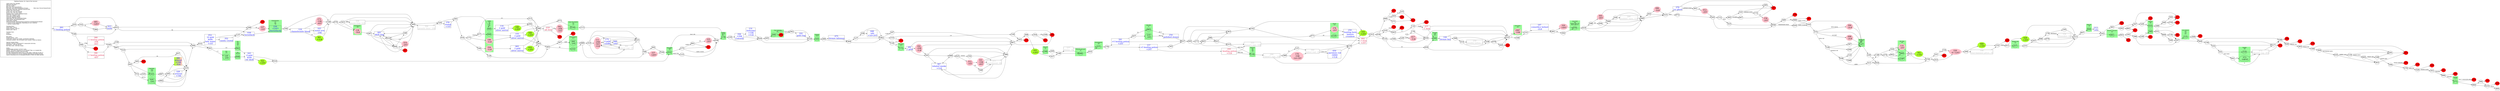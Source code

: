 digraph {
	rankdir=LR
	mclimit=50
	nodesep=.3
	ranksep=.4
	node [height=.7
		width=.7
		shape=ellipse
		margin=0]
	edge[weight=5]
	stylesheet="../style.css"
	
	title [label = "Fighting Fantasy 26: Crypt of the Sorcerer\n\n \
		Light Green Fill: Benefits\l \
		Pink Fill: Penalties\l \
		Red Fill: Death\l \
		Blue Text: Key Items/Events\l \
		Red Text: Lost Items\Negative Eventsl \
		Blue Line: Forced Items/Events\l \
		Light Blue Text/Line: Optional Items/Events\l \
		Purple Line: Dice Events\l \
		Green Line: Stat Test Passed\l \
		Brown Line: Stat Test Failed\l \
		Magenta Line: Combat Related Events\l \
		Grey Text: Numeric Code\l \
		Grey Line: Hidden Option\l \
		Gold Fill: Required Nodes\l \
		Light Blue Fill: Recommended Nodes\l \
		Gold Outline: Recommended Path\l \
		Green Box: Combat\l \
		SK/ST/LK/AT/AR: Skill/Stamina/Luck/Attack Strength/Attack Round\l \
		?: Chance of this happening, depending on text condition\l \
		*: Special Combat Rules\l\l \
		Starting Stats:\l \
		Initial Skill: 1d6+6\l \
		Initial Stamina: 2d6+12\l \
		Initial Luck: 1d6+6\l\l \
		Starting Gear:\l \
		sword\l \
		backpack\l\l \
		Key Items:\l \
		healing potion: +4ST\l \
		numb arm: Cannot use shield, specifically Defender.\l \
		cowardice helmet: Test SK before each combat. Death on failure.\l\l \
		Special Combat Rules:\l \
		Demonic Servant: Destroyed if 2 consecutive AR wins.\l \
		Iron-Eater: -1SK per AR lost.\l \
		Rat Man (238): -2AT first round.\l\l \
		Notes:\l \
		Walkthrough assumes 12/24/12 stats.\l \
		Maybe +SK items should go to AS instead? That, or a loaded die.\l \
		We get armour to avoid a luck test later.\l \
		We skip Chameleonite blood since it only skips a skill test at SK&ge;11.\l \
		We rescue Budron for luck for dodging lightning and killing Razaak.\l \
		Spend remaining luck on damaging Razaak to finish the fight quicker.\l \
		"
		shape = "box"
		margin = 0.1]
		
	subgraph Boost {
		node [style = "filled" color = "greenyellow"]
		//boo1 [label = "\N\n text"]
		//boo3 [label = "\N\n text"]
		028 [label = "\N\n +2ST"]
		032 [label = "\N\n +2ST"]
		046 [label = "\N\n +2ST"]
		049 [label = "\N\n +1ST"]
		103 [label = "\N\n +2ST"]
		140 [label = "\N\n +2ST"]
		316 [label = "\N\n +2ST"]
		322 [label = "\N\n +2ST"]
		342 [label = "\N\n +1ST"]
		361 [label = "\N\n +1LK"]
		//bstt
	}

	subgraph Damage {
		node [style = "filled" color = "pink"]
		//dam1 [label = "\N\n text"]
		//dam3 [label = "\N\n text"]
		012 [label = "\N\n -2ST"]
		017 [label = "\N\n -1LK"]
		042 [label = "\N\n -2SK\n -1ST"]
		085 [label = "\N\n -1dST"]
		086 [label = "\N\n -3LK"]
		098 [label = "\N\n -2LK"]
		107 [label = "\N\n -1ST"]
		111 [label = "\N\n -2SK\n -5ST\n -1LK"]
		133 [label = "\N\n -2ST"]
		134 [label = "\N\n -3LK"]
		158 [label = "\N\n -2ST"]
		161 [label = "\N\n -1SK\n -6ST"]
		170 [label = "\N\n -1SK\n -1d+3ST"]
		182 [label = "\N\n -2SK\n -1LK"]
		190 [label = "\N\n -1LK"]
		226 [label = "\N\n -0~12ST"]
		272 [label = "\N\n -1SK\n -4ST"]
		296 [label = "\N*\n -1SK"]
		305 [label = "\N\n -4ST"]
		312 [label = "\N\n -1ST"]
		314 [label = "\N\n -2ST"]
		320 [label = "\N\n -1dST"]
		335 [label = "\N\n -2ST"]
		337 [label = "\N\n -1dST"]
		350 [label = "\N\n -1LK"]
		378 [label = "\N\n -2ST"]
		394 [label = "\N\n -2LK"]
		//ddgg
	}
	
	subgraph Death {
		node [style = "filled" color = "red"]
		//ddt
		//ddt2
		//monddt
		//monddt2
		003
		004
		013
		014
		015
		027
		051
		058
		064
		106
		110
		114
		117
		125
		136
		145
		149
		164
		174
		177
		186
		201
		209
		218
		223
		224
		227
		236
		242
		247
		248
		251
		259
		263
		267
		270
		307
		317
		321
		325
		334
		357
		374
		385
		393
		399
	}

	subgraph Key_Item {
		node [fontcolor = "blue" shape = "rect"]
		/*
		key1 [label = "\N\n info" tooltip = "info text"]
		key2 [label = "\N\n text"]
		key3 [label = "\N\n text"]
		key4 [fontcolor = "crimson" label = "\N\n -text"]
		boo2 [class = "bst" label = "\N\n text"]
		boo4 [class = "bst" label = "\N\n text"]
		boo5 [class = "bst" label = "\N\n text"]
		dam2 [class = "ddg" label = "\N\n text"]
		dam4 [class = "ddg" label = "\N\n text"]
		dam5 [class = "ddg" label = "\N\n text"]
		opt
		opt2 [class = "bst"]
		opt3 [class = "bst"]
		*/
		001 [label = "\N\n 5 healing potion"]
		023 [label = "\N\n knife"]
		039 [label = "\N\n horseback"]
		048 [class = "bst" label = "\N\n info\n +1d+2ST" tooltip = "beware boulder beast"]
		050 [class = "bst" label = "\N\n paralysis rod\n rabbit\n +1LK"]
		052 [class = "bst" label = "\N\n 10 gold\n knife\n holy water\n +1ST"]
		065 [label = "\N\n 2 gold\n silver mirror"]
		075 [label = "\N\n bronze talisman"]
		102 [label = "\N\n gold ring"]
		116 [label = "\N\n 2 gold\n silver mirror"]
		124 [label = "\N\n chameleonite blood"]
		131 [class = "bst" label = "\N\n Defender\n +1SK\n +1LK"]
		144 [label = "\N\n bronze key"]
		155 [label = "\N\n 2 gold\n silver mirror"]
		157 [class = "bst" label = "\N\n =5 healing potion\n +2ST"]
		163 [class = "ddg" label = "\N\n numb arm\n -2SK"]
		175 [label = "\N\n 4 gold\n candle"]
		197 [class = "ddg" label = "\N\n cowardice helmet\n -2LK"]
		212 [label = "\N\n info" tooltip = "immediately escape after defeating Razaak"]
		239 [label = "\N\n +2AT?\n (horseback)"]
		243 [label = "\N\n 6 gold\n knife\n rat skull"]
		250 [label = "\N\n hunting horn\n lantern\n crossbow"]
		254 [label = "\N\n polished stones"]
		265 [label = "\N\n skull ring"]
		268 [label = "\N\n info" tooltip = "western flatlands"]
		282 [label = "\N\n 1 gold"]
		328 [class = "bst" label = "\N\n armour\n +1SK"]
		376 [class = "bst" label = "\N\n rested\n +1ST"]
		341 [class = "bst" label = "\N\n =5 healing potion\n +2ST"]
		352 [label = "\N\n sanity crystal"]
		358 [class = "bst" label = "\N\n +2SK\n (!sword)"]
		367 [class = "bst" label = "\N\n inhaled smoke\n +1LK"]
		379 [label = "\N\n ice ghost"]
		380 [style = "filled" color = "greenyellow:pink" label = "\N\n armour\n +1SK\n -3LK"]
		//kkyy
	}
	
	subgraph Key_Loss {
		node [fontcolor = "crimson" shape = "rect"]
		018 [label = "\N\n -all item"]
		092 [class = "bst" label = "\N\n -3 item\n +2ST"]
		244 [class = "bst" label = "\N\n -healing potion\n +1LK"]
		277 [label = "\N\n -1 item"]
		346 [class = "ddg" label = "\N\n -1 healing potion\n -4ST"]
		388 [class = "ddg" label = "\N\n -1 healing potion\n -2SK\n -6ST"]
		//kkll
	}

	subgraph Key_Word {
		node [fontcolor = "grey" shape = "rect"]
		//wrd1 [label = "\N\n text"]
		//wrd2 [label = "\N\n text"]
		//wrd3 [label = "\N\n text"]
		074 [label = "\N\n identity tag: 283"]
		198 [label = "\N\n war-hammer price: 35"]
		208 [label = "\N\n moon ring: 123"]
		211 [label = "\N\n parchment: 66"]
		237 [label = "\N\n Suma: 11"]
		256 [label = "\N\n zombie tattoo: 5"]
		266 [label = "\N\n hobbits' ears: 119"]
		290 [label = "\N\n Tamal's age: 108"]
		300 [label = "\N\n silver rod: 13"]
		306 [label = "\N\n granite door: 184"]
		333 [label = "\N\n Tamal's age: 108"]
		336 [label = "\N\n Hamakei: 66"]
		360 [label = "\N\n silver rod: 37"]
		//pwdd
	}
	
	subgraph Combat {
		style = "filled" color = "palegreen"
		/*
		subgraph cluster_00 {
			label = "Monster\n 0/0\n 0/0"
			mon1 [label = "\N\n text"]
			mon2 [shape = "rect" class = "kky" label = "\N\n text"]
			mon3 [label = "\N\n text"]
			mon4 [shape = "rect" class = "kky" label = "\N\n text"]
			mon5 [shape = "rect" class = "kky" label = "\N\n text"]
			monboo1 [class = "bst" label = "\N\n text"]
			monboo2 [shape = "rect" class = "bst kky" label = "\N\n text"]
			monboo3 [class = "bst" label = "\N\n text"]
			monboo4 [shape = "rect" class = "bst kky" label = "\N\n text"]
			monboo5 [shape = "rect" class = "bst kky" label = "\N\n text"]
			mondam1 [class = "ddg" label = "\N\n text"]
			mondam2 [shape = "rect" class = "ddg kky" label = "\N\n text"]
			mondam3 [class = "ddg" label = "\N\n text"]
			mondam4 [shape = "rect" class = "ddg kky" label = "\N\n text"]
			mondam5 [shape = "rect" class = "ddg kky" label = "\N\n text"]
			monopt [shape = "rect" class = "bst kky"]
			monddt
			monopt2 [shape = "rect" class = "bst kky"]
			monddt2
			monopt3 [shape = "rect" class = "bst kky"]
		}
		*/
		subgraph cluster_01 {
			label = "Goblin\n 5/5\n 5/6\n 6/5\n 6/6"
			006
			060
			190
			350
		}
		
		subgraph cluster_02 {
			label = "Orc\n 6/6 6/5"
			008
		}
		
		subgraph cluster_03 {
			label = "Rad-Hulk\n 10/5\n 10/6"
			020 [label = "\N\n -2AT"]
			143
		}
		
		subgraph cluster_04 {
			label = "Wild Elf\n 7/6"
			044
		}
		
		subgraph cluster_06 {
			label = "Orc\n 6/5\n 6/6\n 6/5"
			062
		}
		
		subgraph cluster_07 {
			label = "Demonic Servant*\n 8/7"
			068
		}
		
		subgraph cluster_08 {
			label = "Rat Man\n 5/6"
			069
			133
			238 [label = "\N*"]
		}
		
		subgraph cluster_09 {
			label = "Cave Troll\n 8/9\n Symm (ally) 10/-\n Borri (ally) 9/-"
			079
		}
		
		subgraph cluster_10 {
			label = "Demonic Servant*\n 8/7"
			081
		}
		
		subgraph cluster_11 {
			label = "Ape Man\n 8/7"
			083
			219 [label = "\N\n -2AT"]
		}
		
		subgraph cluster_12 {
			label = "Doragar\n 9/9\n 9/10"
			090
		}
		
		subgraph cluster_13 {
			label = "Lava Demon\n 6/4\n 5/4\n 6/4"
			115
		}
		
		subgraph cluster_14 {
			label = "Orc\n 6/5"
			120 [label = "\N\n -2AT"]
		}
		
		subgraph cluster_15 {
			label = "Dwarf\n 7/7"
			126
			378
		}
		
		subgraph cluster_17 {
			label = "Bonekeeper\n 5/6"
			134
		}
		
		subgraph cluster_18 {
			label = "Skeleton\n 6/5\n 6/6\n 5/6"
			139
		}
		
		subgraph cluster_20 {
			label = "Gargantis\n 12/24"
			147
		}
		
		subgraph cluster_21 {
			label = "Giant Fire Beetle\n 5/4\n 5/4"
			150
		}
		
		subgraph cluster_22 {
			label = "Centaur\n 10/10"
			165
		}
		
		subgraph cluster_23 {
			label = "Hill Giant\n 9/10"
			173
		}
		
		subgraph cluster_24 {
			label = "Griffin\n 10/10"
			178
		}
		
		subgraph cluster_26 {
			label = "Wild Elf\n 6/5"
			196
		}
		
		subgraph cluster_28 {
			label = "Wood Demon\n 9/10"
			232
			260 [label = "\N\n -2AT"]
		}
		
		subgraph cluster_30 {
			label = "Chameleonite\n 7/7\n 6/6\n 7/6"
			239
		}
		
		subgraph cluster_31 {
			label = "Werewolf\n 8/9"
			252
		}
		
		subgraph cluster_32 {
			label = "Vampire Bat\n 5/4"
			257
		}
		
		subgraph cluster_34 {
			label = "Razzak\n 12/20"
			271
		}
		
		subgraph cluster_35 {
			label = "Iron-Eater\n 4/5"
			296
		}
		
		subgraph cluster_36 {
			label = "Clay Golem*\n 8/9"
			299
			393
		}
		
		subgraph cluster_37 {
			label = "Zombie\n 6/6"
			318
			373 [label = "\N\n -1dEST"]
		}
		
		subgraph cluster_38 {
			label = "Hellcat\n 8/8"
			340
			355
		}
		
		subgraph cluster_42 {
			label = "Demonspawn\n 6/6"
			377
		}
	}

	subgraph Optional {
		node [shape = "rect" class = "opt kky"]
		/*
		opt [class = "opt kky"]
		monopt [class = "opt kky"]
		opt2 [class = "opt kky"]
		monopt2 [class = "opt kky"]
		opt3 [class = "opt kky"]
		monopt3 [class = "opt kky"]
		optt
		*/
	}
	
	subgraph Path {
		node [class = "path" penwidth = 3 color = "gold"]
		/*
		txt2
		key2 [class = "path"]
		wrd2 [class = "path"]
		key3
		wrd3
		boo3 [class = "path"]
		boo4 [class = "path bst"]
		boo5
		dam3 [class = "path"]
		dam4 [class = "path ddg"]
		dam5
		monboo3 [class = "path bst"]
		monboo4 [class = "path bst kky"]
		monboo5
		mondam3 [class = "path ddg"]
		mondam4 [class = "path ddg kky"]
		mondam5
		mon3 [class = "path"]
		mon4 [class = "path kky"]
		ddt2 [class = "path"]
		opt3 [class = "path opt kky"]
		monddt2 [class = "path"]
		monopt3 [class = "path opt kky"]
		pptt
		*/

		/*
		369
		306
		324



		178 [class = "path"]
		230
		358 [class = "path bst"]
		131
		029
		205
		299 [class = "path"]
		362
		102
		339
		165 [class = "path"]
		289
		304
		127
		258
		048 [class = "path bst"]
		382
		118
		173 [class = "path"]
		282 [class = "path"]
		241
		367



		211
		386
		067
		183
		308
		103 [class = "path"]
		327
		148
		237
		377 [class = "path"]


		

		074
		199
		026
		183
		189
		364
		035
		119
		005
		108
		184
		276
		326
		351
		066
		271 [class = "path"]
		081
		233
		400
		*/
	}
	
	subgraph Required {
		node [shape = "rect" class = "req kky"]
		/*
		key3 [class = "req kky"]
		wrd3 [class = "req kky"]
		boo5 [class = "req kky"]
		dam5 [class = "req kky"]
		monboo5 [class = "req kky"]
		mondam5 [class = "req kky"]
		mon5 [class = "req kky"]
		*/

		/*
		074 [class = "req pwd"]
		102 [class = "req kky"]
		131 [class = "req kky"]
		211 [class = "req pwd"]
		237 [class = "req pwd"]
		306 [class = "req pwd"]
		367 [class = "req kky"]
		*/
		400 [class = "req" shape = "octagon"]
	}
	
	subgraph Required2 {
		node [shape = "rect" class = "req2 kky"]
		//req2 [class = "req2 kky"]
	}
	/*
	mon1 -> mon2 -> mon3 -> mon4 -> mon5 [penwidth = 3]
	boo1 -> boo2 -> boo3 -> boo4 -> boo5 [penwidth = 3]
	dam1 -> dam2 -> dam3 -> dam4 -> dam5 [penwidth = 3]
	txt1 -> key1 -> txt2 -> key2 -> key3 -> key4
	wrd1 -> wrd2 -> wrd3
	opt -> ddt -> opt2 -> ddt2 -> opt3
	monboo1 -> monboo2 -> monboo3 -> monboo4 -> monboo5
	mondam1 -> mondam2 -> mondam3 -> mondam4 -> mondam5
	monopt -> monddt -> monopt2 -> monddt2 -> monopt3

	myTitle -> z001 [penwidth = 3]
	z001 -> z002 [class = "dice" label = "1-3"]
	z001 -> z003 [class = "dice" label = "4-6"]
	z002 -> z004 [class = "pass" label = "LK"]
	z002 -> z005 [class = "fail"]
	z003 -> z006 [dir = "both"]
	z004 -> z007 [class = "req" label = "req"]
	z004 -> z008 [class = "opt" label = "-opt"]
	z005 -> z009 [class = "pwd" label = "info"]
	z009 -> z010 [class = "err" label = "error(?)"]
	z010 -> z011 [class = "cbt" label = "escape"]
	z011 -> z012 [class = "skl" label = "spell"]
	{
		rank = same
		z003
		z006
	}
	*/
	title -> 001
	001 -> 255
	001 -> 146
	002 -> 133 [class = "dice" label = "1-3"]
	002 -> 069 [class = "dice" label = "4-6"]
	003
	004
	005 -> 108 [class = "pwd" label = "Tamal's age"]
	005 -> 303
	006 -> 155
	007 -> 044
	007 -> 162
	008 -> 243
	009 -> 130
	009 -> 169
	010 -> 094
//	010 -> 265
	010 -> 369
	011 -> 257
	011 -> 028
	012 -> 245
	013
	014
	015
	016 -> 171
	016 -> 100
	017 -> 030
	018 -> 042 [class = "pass" label = "LK"]
	018 -> 224 [class = "fail"]
	019 -> 188
	019 -> 366
	019 -> 040
	020 -> 235
	020 -> 082
	021 -> 215
	021 -> 363
	022 -> 342
	022 -> 279
	023 -> 053
	024 -> 193 [class = "req" label = "sanity crystal"]
	024 -> 307
	025 -> 192 [class = "req" label = "armour"]
	025 -> 312
	026 -> 283 [class = "pwd" label = "identity tag"]
	026 -> 136
	027
	028 -> 167
	028 -> 313
	029 -> 205
	029 -> 339
	030 -> 222
	030 -> 090
	031 -> 009
	031 -> 297
	032 -> 203
	032 -> 280
	033 -> 052
	033 -> 261
	034 -> 099
	034 -> 135
	034 -> 210
	035 -> 119 [class = "pwd" label = "hobbits' ears"]
	035 -> 303
	036 -> 178
	037 -> 095
	037 -> 142
	038 -> 311 [class = "req" label = "rabbit"]
	038 -> 122
	038 -> 368
	039 -> 239
	040 -> 202
	040 -> 315
	041 -> 373 [class = "dice" label = "1-5"]
	041 -> 074 [class = "dice" label = "6"]
	042 -> 150
	043 -> 132 [class = "pass" label = "LK"]
	043 -> 201 [class = "fail"]
	044 -> 212
	045 -> 372
	045 -> 395
	045 -> 143
	046 -> 280
	046 -> 203
	047 -> 357
	048 -> 382
	049 -> 152
	050 -> 234
	051
	052 -> 352
	052 -> 137
	053 -> 039 [class = "pass" label = "SK"]
	053 -> 298 [class = "fail"]
	054 -> 279
	055 -> 377
	056 -> 024 [class = "req" label = "chameleonite blood"]
	056 -> 349
	057 -> 235
	058
	059 -> 222
	059 -> 090
	060 -> 116
	061 -> 321
	061 -> 347
	062 -> 243
	063 -> 286
	063 -> 021
	064
	065 -> 032
	065 -> 203
	065 -> 280
	066 -> 271 [class = "req" label = "Defender"]
	066 -> 209
	067 -> 183
	067 -> 399
	068 -> 055
	069 -> 022
	070 -> 134
	070 -> 343
	071 -> 126 [class = "pass" label = "LK"]
	071 -> 378 [class = "fail"]
	072 -> 245
	073 -> 150
	074 -> 217
	074 -> 199
	075 -> 304
	076 -> 313
	077 -> 213 [class = "dice" label = "3-6"]
	077 -> 006 [class = "dice" label = "1-2"]
	078 -> 269
	078 -> 222
	079 -> 019
	080 -> 025
//	080 -> 367
	080 -> 386
	081 -> 093
	082 -> 295
	082 -> 235
	083 -> 254 [class = "cbt" label = "AR>3"]
	084 -> 390
	084 -> 233
	085 -> 023
	086 -> 315
	087 -> 295
	087 -> 235
	088 -> 193 [class = "req" label = "sanity crystal"]
	088 -> 307
	089 -> 319
	089 -> 168
	090 -> 144
	091 -> 335 [class = "pass" label = "LK"]
	091 -> 317 [class = "fail"]
	092 -> 353
	093 -> 064
	093 -> 181
	094 -> 227 [class = "dice" label = "1"]
	094 -> 246 [class = "dice" label = "2-4"]
	094 -> 314 [class = "dice" label = "5-6"]
	095 -> 273
	095 -> 063
	095 -> 363
	096 -> 179
	096 -> 076
	097 -> 310
	097 -> 284
	098 -> 147
	099 -> 247 [class = "dice" label = "1"]
	099 -> 293 [class = "dice" label = "2-3"]
	099 -> 371 [class = "dice" label = "4-6"]
	100 -> 129
	100 -> 350
	101 -> 041 [class = "req" label = "holy water"]
	101 -> 318
	102 -> 339
	103 -> 196
	103 -> 327
	104 -> 266
	104 -> 040
	105 -> 143
	106
	107 -> 239
	108 -> 184 [class = "pwd" label = "granite door"]
	108 -> 291
	109 -> 399
	110
	111 -> 360 [dir = both]
	111 -> 175 [dir = both]
	111 -> 221
	112 -> 383 [class = "fail"]
	112 -> 323 [class = "pass" label = "SKx3"]
	113 -> 178
	114
	115 -> 309
	116 -> 140
	116 -> 292
	117
	118 -> 374 [class = "dice" label = "1-2"]
	118 -> 173 [class = "dice" label = "3-6"]
	119 -> 005 [class = "pwd" label = "zombie tattoo"]
	119 -> 291
	120 -> 008
	121 -> 300
	122 -> 147
	123 -> 036
	124 -> 163 [class = "dice" label = "1"]
	124 -> 272 [class = "dice" label = "2"]
	124 -> 361 [class = "dice" label = "3-6"]
	125
	126 -> 250
	127 -> 258
	127 -> 382
	128 -> 387
	128 -> 206
	128 -> 038 [class = "req" label = "paralysis rod"]
	129 -> 365
	130 -> 385
	130 -> 297
	131 -> 029
	132 -> 277 [class = "opt" label = "-9 gold"]
	132 -> 325
	133 -> 022
	134 -> 287
	135 -> 059 [class = "pass" label = "LK"]
	135 -> 160 [class = "fail"]
	136
	137 -> 039 [class = "pass" label = "SK"]
	137 -> 298 [class = "fail"]
	138 -> 274 [class = "pass" label = "LK"]
	138 -> 359 [class = "fail"]
	139 -> 290
	140 -> 292
	141 -> 172 [class = "req" label = "polished stones"]
	141 -> 357
	142 -> 092
	142 -> 316
	143 -> 087
	144 -> 398
	144 -> 222
	145
	146 -> 249
	146 -> 053
	147 -> 220
	148 -> 237
	148 -> 068
	149
	150 -> 113
	151 -> 197
	151 -> 281
	152 -> 011 [class = "pwd" label = "Suma"]
	152 -> 106
	153 -> 374 [class = "dice" label = "1"]
	153 -> 330 [class = "dice" label = "2-6"]
	154 -> 226
	155 -> 046
	155 -> 280
	155 -> 203
	156 -> 191
	156 -> 217
	157 -> 244
	157 -> 345
	158 -> 056
	159 -> 284
	160 -> 030
	160 -> 229
	161 -> 211
	161 -> 386
	162 -> 081
	162 -> 381
	163 -> 180
	164
	165 -> 289
	166 -> 151
	167 -> 096
	167 -> 313
	168 -> 337
	168 -> 302
	169 -> 297
	170 -> 300
	171 -> 077 [class = "req" label = "rested"]
	171 -> 190
	172 -> 158 [class = "pass" label = "LK"]
	172 -> 285 [class = "fail"]
	173 -> 282
	174
	175 -> 268
	175 -> 360 [dir = both]
//	175 -> 111
	175 -> 221
	176 -> 030
	177
	178 -> 230
	179 -> 336 [class = "req" label = "parchment"]
	179 -> 195
	180 -> 070
	180 -> 369
	181 -> 396
	181 -> 321
	182 -> 241
	182 -> 067
	183 -> 308
	183 -> 270
	184 -> 125 [class = "req" label = "bronze talisman"]
	184 -> 276
	185 -> 097
	185 -> 159
	186
	187 -> 067
	188 -> 204 [class = "pass" label = "SK"]
	188 -> 305 [class = "fail"]
	189 -> 364
	189 -> 223
	190 -> 155
	191 -> 101
	191 -> 217
	192 -> 211
	193 -> 147
	193 -> 375
	194 -> 252
	195 -> 313
	196 -> 200
	197 -> 281
	198 -> 152
	199 -> 026
	199 -> 248
	200 -> 148
	201
	202 -> 086
	202 -> 315
	203 -> 365
	204 -> 366
	204 -> 040
	205 -> 299
	205 -> 339
	206 -> 147
	207 -> 083 [class = "pass" label = "LK"]
	207 -> 219 [class = "fail"]
	208 -> 369
	209
	210 -> 043 [class = "dice" label = "1-2"]
	210 -> 114 [class = "dice" label = "3-6"]
	211 -> 367
	211 -> 386
	212 -> 162
	213 -> 280
	213 -> 203
	214 -> 338
	214 -> 256
	215 -> 139 [class = "req" label = "skull ring"]
	215 -> 333
	216 -> 252
	217 -> 199
	217 -> 174
	218
	219 -> 254 [class = "cbt" label = "AR>3"]
	220 -> 054 [class = "pass" label = "LK"]
	220 -> 138 [class = "fail"]
	221 -> 168
	222 -> 296 [class = "dice" label = "1-5"]
	222 -> 166 [class = "dice" label = "6"]
	223
	224
	225 -> 015
	226 -> 294
	227
	228 -> 251 [class = "dice" label = "1-4"]
	228 -> 340 [class = "dice" label = "5-6"]
	229 -> 176 [class = "dice" label = "north"]
	229 -> 017 [class = "dice" label = "south"]
	230 -> 358
	230 -> 029
	231 -> 167
	231 -> 313
	232 -> 089
	233 -> 400 [class = "pass" label = "ST&ge;6"]
	233 -> 058 [class = "fail"]
	234 -> 092
	234 -> 316
	235 -> 284
	236
	237 -> 377
	237 -> 068
	238 -> 022
	239 -> 356
	240 -> 370
	240 -> 344
	241 -> 080
	241 -> 367
	241 -> 386
	242
	243 -> 322
	243 -> 216
	244 -> 139 [class = "req" label = "skull ring"]
	244 -> 333
	245 -> 056
	245 -> 112
	246 -> 010
	246 -> 265
	246 -> 369
	247
	248
	249 -> 346 [class = "dice" label = "1-2"]
	249 -> 388 [class = "dice" label = "3-4"]
	249 -> 013 [class = "dice" label = "5-6"]
	250 -> 092
	250 -> 316
	251
	252 -> 123 [class = "pwd" label = "moon ring"]
	252 -> 275
	252 -> 036 [class = "cbt" label = "lose 0 AR"]
	253 -> 226
	254 -> 037
	255 -> 332
	255 -> 053
	256 -> 338
	257 -> 231
	258 -> 048
	258 -> 382
	259
	260 -> 089
	261 -> 120 [class = "dice" label = "1-3"]
	261 -> 062 [class = "dice" label = "4-6"]
	262 -> 347
	262 -> 061
	263
	264 -> 156
	264 -> 199
	265 -> 010 [dir = both]
	265 -> 094
	265 -> 369
	266 -> 040
	267
	268 -> 360
	268 -> 111
	268 -> 221
	269 -> 117
	269 -> 222
	270
	271 -> 014 [class = "cbt" label = "lose 2 consecutive AR"]
	271 -> 084
	272 -> 180
	273 -> 215
	273 -> 063
	273 -> 363
	274 -> 238
	274 -> 002
	275 -> 036 [class = "req" label = "sanity crystal"]
	275 -> 091 [class = "req" label = "candle"]
	275 -> 317
	276 -> 326 [class = "req" label = "gold ring"]
	276 -> 164
	277 -> 222
	277 -> 090
	278 -> 341
	278 -> 157
	279 -> 253 [class = "pass" label = "SK"]
	279 -> 331 [class = "fail"]
	280 -> 018
	280 -> 073
	281 -> 392 [class = "pass" label = "LK"]
	281 -> 320 [class = "fail"]
	282 -> 182
	282 -> 241
	282 -> 067
	283 -> 189 [class = "req" label = "bronze key"]
	283 -> 334
	284 -> 033
	284 -> 261
	285 -> 357
	286 -> 021
	286 -> 071
	287 -> 010
	287 -> 094
	287 -> 265
	287 -> 369
	288 -> 240
	288 -> 177
	289 -> 075
	289 -> 304
	290 -> 389
	290 -> 234
	291 -> 223
	292 -> 203
	292 -> 280
	293 -> 225 [class = "pass" label = "LK"]
	293 -> 004 [class = "fail"]
	294 -> 198
	294 -> 049
	295 -> 380
	295 -> 328
	295 -> 235
	296 -> 151
	297 -> 115
	297 -> 264
	298 -> 107 [class = "pass" label = "LK"]
	298 -> 218 [class = "fail"]
	299 -> 393 [class = "dice" label = "1"]
	299 -> 362 [class = "cbt" label = "win"]
	300 -> 050 [class = "pwd" label = "2 silver rod"]
	300 -> 234
	301 -> 012 [class = "pass" label = "LK"]
	301 -> 285 [class = "fail"]
	302 -> 194
	303 -> 223
	304 -> 127
	304 -> 382
	305 -> 366
	305 -> 040
	306 -> 324
	307
	308 -> 103
	308 -> 354
	309 -> 051
	309 -> 264
	310 -> 045
	310 -> 235
	311 -> 054 [class = "pass" label = "LK"]
	311 -> 138 [class = "fail"]
	312 -> 348 [class = "pass" label = "LK"]
	312 -> 161 [class = "fail"]
	313 -> 007
	313 -> 162
//	314 -> 010
	010 -> 314 [dir = back]
//	314 -> 265
	265 -> 314 [dir = back]
	314 -> 369
	315 -> 379 [class = "fail"]
	315 -> 072 [class = "pass" label = "SKx3"]
	316 -> 353
	317
	318 -> 074
	319 -> 360
	319 -> 111
	319 -> 175
	319 -> 221
	320 -> 079
	321
	322 -> 216
	323 -> 056
	324 -> 376
	324 -> 391
	325
	326 -> 351 [class = "req" label = "inhaled smoke"]
	326 -> 259
	327 -> 148
	328 -> 235
	329 -> 110 [class = "dice" label = "1-4"]
	329 -> 355 [class = "dice" label = "5-6"]
	330 -> 183
	330 -> 399
	331 -> 154 [class = "pass" label = "SK"]
	331 -> 267 [class = "fail"]
	332 -> 384 [class = "pass" label = "LK"]
	332 -> 085 [class = "fail"]
	333 -> 234
	334
	335 -> 036
	336 -> 313
	337 -> 194
	338 -> 078
	338 -> 222
	339 -> 165
	340 -> 031
	341 -> 207
	341 -> 037
	342 -> 279
	343 -> 208 [class = "opt" label = "knife"]
	343 -> 134
	343 -> 369
	344 -> 177
	345 -> 037
	346 -> 185
	347 -> 177
	347 -> 329
	348 -> 211
	349 -> 088 [class = "pass" label = "SK"]
	349 -> 236 [class = "fail"]
	350 -> 065
	351 -> 066 [class = "pwd" label = "Hamakei"]
	351 -> 242
	352 -> 137
	353 -> 034
	353 -> 135
	353 -> 210
	354 -> 109 [class = "pass" label = "LK"]
	354 -> 263 [class = "fail"]
	355 -> 288
	356 -> 124
	356 -> 180
	357
	358 -> 131
	358 -> 029
	359 -> 133 [class = "dice" label = "1-3"]
	359 -> 069 [class = "dice" label = "4-6"]
//	360 -> 111
//	360 -> 175
	360 -> 221
	361 -> 180
	362 -> 102
	362 -> 339
	363 -> 142
	364 -> 035 [class = "pwd" label = "war-hammer price"]
	364 -> 291
	365 -> 232 [class = "pass" label = "SK"]
	365 -> 397 [class = "fail"]
	366 -> 104
	366 -> 040
	367 -> 080 [dir = both]
	367 -> 386
	368 -> 147
	369 -> 306
	369 -> 324
	370 -> 145
	370 -> 177
	371 -> 015
	372 -> 105
	372 -> 020 [class = "pass" label = "SK&ge;10"]
	373 -> 074
	374
	375 -> 394 [class = "req" label = "silver mirror"]
	375 -> 128 [class = "req" label = "silver rod"]
	375 -> 098 [class = "req" label = "rat skull"]
	375 -> 147
	376 -> 391
	377 -> 278
	378 -> 250
	379 -> 301 [class = "req" label = "polished stones"]
	379 -> 357
	380 -> 235
	381 -> 186
	381 -> 262
	382 -> 187 [class = "opt" label = "-5 gold"]
	382 -> 118
	382 -> 153
	383 -> 141
	383 -> 047 [class = "req" label = "ice ghost"]
	384 -> 023
	385
	386 -> 067
	387 -> 147
	388 -> 185
	389 -> 121 [class = "pass" label = "LK"]
	389 -> 170 [class = "fail"]
	390 -> 149
	390 -> 233
	391 -> 060
	391 -> 016
	392 -> 079
	393 -> 362 [class = "cbt" label = "EST=0"]
	394 -> 147
	395 -> 057 [class = "pass" label = "LK"]
	395 -> 003 [class = "fail"]
	396 -> 228
	396 -> 297
	397 -> 260 [class = "req" label = "knife"]
	397 -> 027
	398 -> 214
	398 -> 338
	399
	400

	001 [fontsize=25]
	002 [fontsize=25]
	003 [fontsize=25]
	004 [fontsize=25]
	005 [fontsize=25]
	006 [fontsize=25]
	007 [fontsize=25]
	008 [fontsize=25]
	009 [fontsize=25]
	010 [fontsize=25]
	011 [fontsize=25]
	012 [fontsize=25]
	013 [fontsize=25]
	014 [fontsize=25]
	015 [fontsize=25]
	016 [fontsize=25]
	017 [fontsize=25]
	018 [fontsize=25]
	019 [fontsize=25]
	020 [fontsize=25]
	021 [fontsize=25]
	022 [fontsize=25]
	023 [fontsize=25]
	024 [fontsize=25]
	025 [fontsize=25]
	026 [fontsize=25]
	027 [fontsize=25]
	028 [fontsize=25]
	029 [fontsize=25]
	030 [fontsize=25]
	031 [fontsize=25]
	032 [fontsize=25]
	033 [fontsize=25]
	034 [fontsize=25]
	035 [fontsize=25]
	036 [fontsize=25]
	037 [fontsize=25]
	038 [fontsize=25]
	039 [fontsize=25]
	040 [fontsize=25]
	041 [fontsize=25]
	042 [fontsize=25]
	043 [fontsize=25]
	044 [fontsize=25]
	045 [fontsize=25]
	046 [fontsize=25]
	047 [fontsize=25]
	048 [fontsize=25]
	049 [fontsize=25]
	050 [fontsize=25]
	051 [fontsize=25]
	052 [fontsize=25]
	053 [fontsize=25]
	054 [fontsize=25]
	055 [fontsize=25]
	056 [fontsize=25]
	057 [fontsize=25]
	058 [fontsize=25]
	059 [fontsize=25]
	060 [fontsize=25]
	061 [fontsize=25]
	062 [fontsize=25]
	063 [fontsize=25]
	064 [fontsize=25]
	065 [fontsize=25]
	066 [fontsize=25]
	067 [fontsize=25]
	068 [fontsize=25]
	069 [fontsize=25]
	070 [fontsize=25]
	071 [fontsize=25]
	072 [fontsize=25]
	073 [fontsize=25]
	074 [fontsize=25]
	075 [fontsize=25]
	076 [fontsize=25]
	077 [fontsize=25]
	078 [fontsize=25]
	079 [fontsize=25]
	080 [fontsize=25]
	081 [fontsize=25]
	082 [fontsize=25]
	083 [fontsize=25]
	084 [fontsize=25]
	085 [fontsize=25]
	086 [fontsize=25]
	087 [fontsize=25]
	088 [fontsize=25]
	089 [fontsize=25]
	090 [fontsize=25]
	091 [fontsize=25]
	092 [fontsize=25]
	093 [fontsize=25]
	094 [fontsize=25]
	095 [fontsize=25]
	096 [fontsize=25]
	097 [fontsize=25]
	098 [fontsize=25]
	099 [fontsize=25]
	100 [fontsize=25]
	101 [fontsize=25]
	102 [fontsize=25]
	103 [fontsize=25]
	104 [fontsize=25]
	105 [fontsize=25]
	106 [fontsize=25]
	107 [fontsize=25]
	108 [fontsize=25]
	109 [fontsize=25]
	110 [fontsize=25]
	111 [fontsize=25]
	112 [fontsize=25]
	113 [fontsize=25]
	114 [fontsize=25]
	115 [fontsize=25]
	116 [fontsize=25]
	117 [fontsize=25]
	118 [fontsize=25]
	119 [fontsize=25]
	120 [fontsize=25]
	121 [fontsize=25]
	122 [fontsize=25]
	123 [fontsize=25]
	124 [fontsize=25]
	125 [fontsize=25]
	126 [fontsize=25]
	127 [fontsize=25]
	128 [fontsize=25]
	129 [fontsize=25]
	130 [fontsize=25]
	131 [fontsize=25]
	132 [fontsize=25]
	133 [fontsize=25]
	134 [fontsize=25]
	135 [fontsize=25]
	136 [fontsize=25]
	137 [fontsize=25]
	138 [fontsize=25]
	139 [fontsize=25]
	140 [fontsize=25]
	141 [fontsize=25]
	142 [fontsize=25]
	143 [fontsize=25]
	144 [fontsize=25]
	145 [fontsize=25]
	146 [fontsize=25]
	147 [fontsize=25]
	148 [fontsize=25]
	149 [fontsize=25]
	150 [fontsize=25]
	151 [fontsize=25]
	152 [fontsize=25]
	153 [fontsize=25]
	154 [fontsize=25]
	155 [fontsize=25]
	156 [fontsize=25]
	157 [fontsize=25]
	158 [fontsize=25]
	159 [fontsize=25]
	160 [fontsize=25]
	161 [fontsize=25]
	162 [fontsize=25]
	163 [fontsize=25]
	164 [fontsize=25]
	165 [fontsize=25]
	166 [fontsize=25]
	167 [fontsize=25]
	168 [fontsize=25]
	169 [fontsize=25]
	170 [fontsize=25]
	171 [fontsize=25]
	172 [fontsize=25]
	173 [fontsize=25]
	174 [fontsize=25]
	175 [fontsize=25]
	176 [fontsize=25]
	177 [fontsize=25]
	178 [fontsize=25]
	179 [fontsize=25]
	180 [fontsize=25]
	181 [fontsize=25]
	182 [fontsize=25]
	183 [fontsize=25]
	184 [fontsize=25]
	185 [fontsize=25]
	186 [fontsize=25]
	187 [fontsize=25]
	188 [fontsize=25]
	189 [fontsize=25]
	190 [fontsize=25]
	191 [fontsize=25]
	192 [fontsize=25]
	193 [fontsize=25]
	194 [fontsize=25]
	195 [fontsize=25]
	196 [fontsize=25]
	197 [fontsize=25]
	198 [fontsize=25]
	199 [fontsize=25]
	200 [fontsize=25]
	201 [fontsize=25]
	202 [fontsize=25]
	203 [fontsize=25]
	204 [fontsize=25]
	205 [fontsize=25]
	206 [fontsize=25]
	207 [fontsize=25]
	208 [fontsize=25]
	209 [fontsize=25]
	210 [fontsize=25]
	211 [fontsize=25]
	212 [fontsize=25]
	213 [fontsize=25]
	214 [fontsize=25]
	215 [fontsize=25]
	216 [fontsize=25]
	217 [fontsize=25]
	218 [fontsize=25]
	219 [fontsize=25]
	220 [fontsize=25]
	221 [fontsize=25]
	222 [fontsize=25]
	223 [fontsize=25]
	224 [fontsize=25]
	225 [fontsize=25]
	226 [fontsize=25]
	227 [fontsize=25]
	228 [fontsize=25]
	229 [fontsize=25]
	230 [fontsize=25]
	231 [fontsize=25]
	232 [fontsize=25]
	233 [fontsize=25]
	234 [fontsize=25]
	235 [fontsize=25]
	236 [fontsize=25]
	237 [fontsize=25]
	238 [fontsize=25]
	239 [fontsize=25]
	240 [fontsize=25]
	241 [fontsize=25]
	242 [fontsize=25]
	243 [fontsize=25]
	244 [fontsize=25]
	245 [fontsize=25]
	246 [fontsize=25]
	247 [fontsize=25]
	248 [fontsize=25]
	249 [fontsize=25]
	250 [fontsize=25]
	251 [fontsize=25]
	252 [fontsize=25]
	253 [fontsize=25]
	254 [fontsize=25]
	255 [fontsize=25]
	256 [fontsize=25]
	257 [fontsize=25]
	258 [fontsize=25]
	259 [fontsize=25]
	260 [fontsize=25]
	261 [fontsize=25]
	262 [fontsize=25]
	263 [fontsize=25]
	264 [fontsize=25]
	265 [fontsize=25]
	266 [fontsize=25]
	267 [fontsize=25]
	268 [fontsize=25]
	269 [fontsize=25]
	270 [fontsize=25]
	271 [fontsize=25]
	272 [fontsize=25]
	273 [fontsize=25]
	274 [fontsize=25]
	275 [fontsize=25]
	276 [fontsize=25]
	277 [fontsize=25]
	278 [fontsize=25]
	279 [fontsize=25]
	280 [fontsize=25]
	281 [fontsize=25]
	282 [fontsize=25]
	283 [fontsize=25]
	284 [fontsize=25]
	285 [fontsize=25]
	286 [fontsize=25]
	287 [fontsize=25]
	288 [fontsize=25]
	289 [fontsize=25]
	290 [fontsize=25]
	291 [fontsize=25]
	292 [fontsize=25]
	293 [fontsize=25]
	294 [fontsize=25]
	295 [fontsize=25]
	296 [fontsize=25]
	297 [fontsize=25]
	298 [fontsize=25]
	299 [fontsize=25]
	300 [fontsize=25]
	301 [fontsize=25]
	302 [fontsize=25]
	303 [fontsize=25]
	304 [fontsize=25]
	305 [fontsize=25]
	306 [fontsize=25]
	307 [fontsize=25]
	308 [fontsize=25]
	309 [fontsize=25]
	310 [fontsize=25]
	311 [fontsize=25]
	312 [fontsize=25]
	313 [fontsize=25]
	314 [fontsize=25]
	315 [fontsize=25]
	316 [fontsize=25]
	317 [fontsize=25]
	318 [fontsize=25]
	319 [fontsize=25]
	320 [fontsize=25]
	321 [fontsize=25]
	322 [fontsize=25]
	323 [fontsize=25]
	324 [fontsize=25]
	325 [fontsize=25]
	326 [fontsize=25]
	327 [fontsize=25]
	328 [fontsize=25]
	329 [fontsize=25]
	330 [fontsize=25]
	331 [fontsize=25]
	332 [fontsize=25]
	333 [fontsize=25]
	334 [fontsize=25]
	335 [fontsize=25]
	336 [fontsize=25]
	337 [fontsize=25]
	338 [fontsize=25]
	339 [fontsize=25]
	340 [fontsize=25]
	341 [fontsize=25]
	342 [fontsize=25]
	343 [fontsize=25]
	344 [fontsize=25]
	345 [fontsize=25]
	346 [fontsize=25]
	347 [fontsize=25]
	348 [fontsize=25]
	349 [fontsize=25]
	350 [fontsize=25]
	351 [fontsize=25]
	352 [fontsize=25]
	353 [fontsize=25]
	354 [fontsize=25]
	355 [fontsize=25]
	356 [fontsize=25]
	357 [fontsize=25]
	358 [fontsize=25]
	359 [fontsize=25]
	360 [fontsize=25]
	361 [fontsize=25]
	362 [fontsize=25]
	363 [fontsize=25]
	364 [fontsize=25]
	365 [fontsize=25]
	366 [fontsize=25]
	367 [fontsize=25]
	368 [fontsize=25]
	369 [fontsize=25]
	370 [fontsize=25]
	371 [fontsize=25]
	372 [fontsize=25]
	373 [fontsize=25]
	374 [fontsize=25]
	375 [fontsize=25]
	376 [fontsize=25]
	377 [fontsize=25]
	378 [fontsize=25]
	379 [fontsize=25]
	380 [fontsize=25]
	381 [fontsize=25]
	382 [fontsize=25]
	383 [fontsize=25]
	384 [fontsize=25]
	385 [fontsize=25]
	386 [fontsize=25]
	387 [fontsize=25]
	388 [fontsize=25]
	389 [fontsize=25]
	390 [fontsize=25]
	391 [fontsize=25]
	392 [fontsize=25]
	393 [fontsize=25]
	394 [fontsize=25]
	395 [fontsize=25]
	396 [fontsize=25]
	397 [fontsize=25]
	398 [fontsize=25]
	399 [fontsize=25]
	400 [fontsize=25]
}
